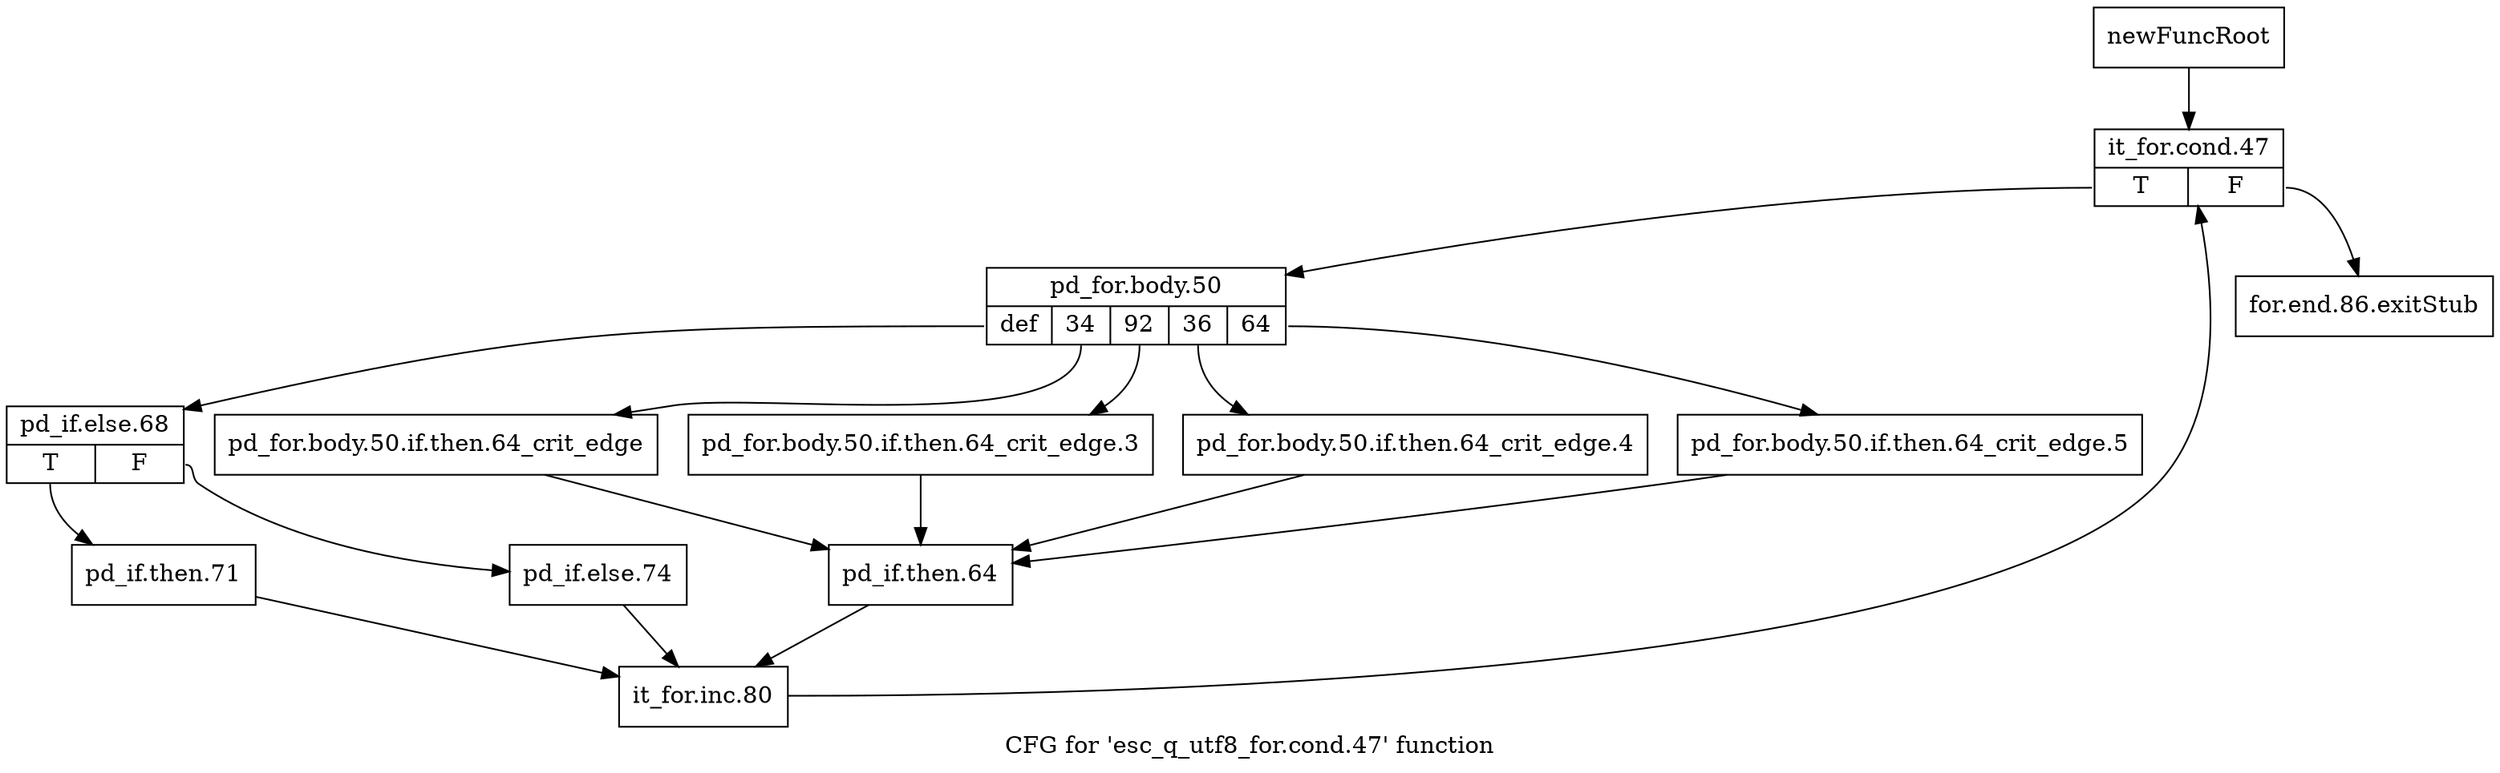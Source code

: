 digraph "CFG for 'esc_q_utf8_for.cond.47' function" {
	label="CFG for 'esc_q_utf8_for.cond.47' function";

	Node0x5881520 [shape=record,label="{newFuncRoot}"];
	Node0x5881520 -> Node0x58815c0;
	Node0x5881570 [shape=record,label="{for.end.86.exitStub}"];
	Node0x58815c0 [shape=record,label="{it_for.cond.47|{<s0>T|<s1>F}}"];
	Node0x58815c0:s0 -> Node0x5881610;
	Node0x58815c0:s1 -> Node0x5881570;
	Node0x5881610 [shape=record,label="{pd_for.body.50|{<s0>def|<s1>34|<s2>92|<s3>36|<s4>64}}"];
	Node0x5881610:s0 -> Node0x58817f0;
	Node0x5881610:s1 -> Node0x5881750;
	Node0x5881610:s2 -> Node0x5881700;
	Node0x5881610:s3 -> Node0x58816b0;
	Node0x5881610:s4 -> Node0x5881660;
	Node0x5881660 [shape=record,label="{pd_for.body.50.if.then.64_crit_edge.5}"];
	Node0x5881660 -> Node0x58817a0;
	Node0x58816b0 [shape=record,label="{pd_for.body.50.if.then.64_crit_edge.4}"];
	Node0x58816b0 -> Node0x58817a0;
	Node0x5881700 [shape=record,label="{pd_for.body.50.if.then.64_crit_edge.3}"];
	Node0x5881700 -> Node0x58817a0;
	Node0x5881750 [shape=record,label="{pd_for.body.50.if.then.64_crit_edge}"];
	Node0x5881750 -> Node0x58817a0;
	Node0x58817a0 [shape=record,label="{pd_if.then.64}"];
	Node0x58817a0 -> Node0x58818e0;
	Node0x58817f0 [shape=record,label="{pd_if.else.68|{<s0>T|<s1>F}}"];
	Node0x58817f0:s0 -> Node0x5881890;
	Node0x58817f0:s1 -> Node0x5881840;
	Node0x5881840 [shape=record,label="{pd_if.else.74}"];
	Node0x5881840 -> Node0x58818e0;
	Node0x5881890 [shape=record,label="{pd_if.then.71}"];
	Node0x5881890 -> Node0x58818e0;
	Node0x58818e0 [shape=record,label="{it_for.inc.80}"];
	Node0x58818e0 -> Node0x58815c0;
}
